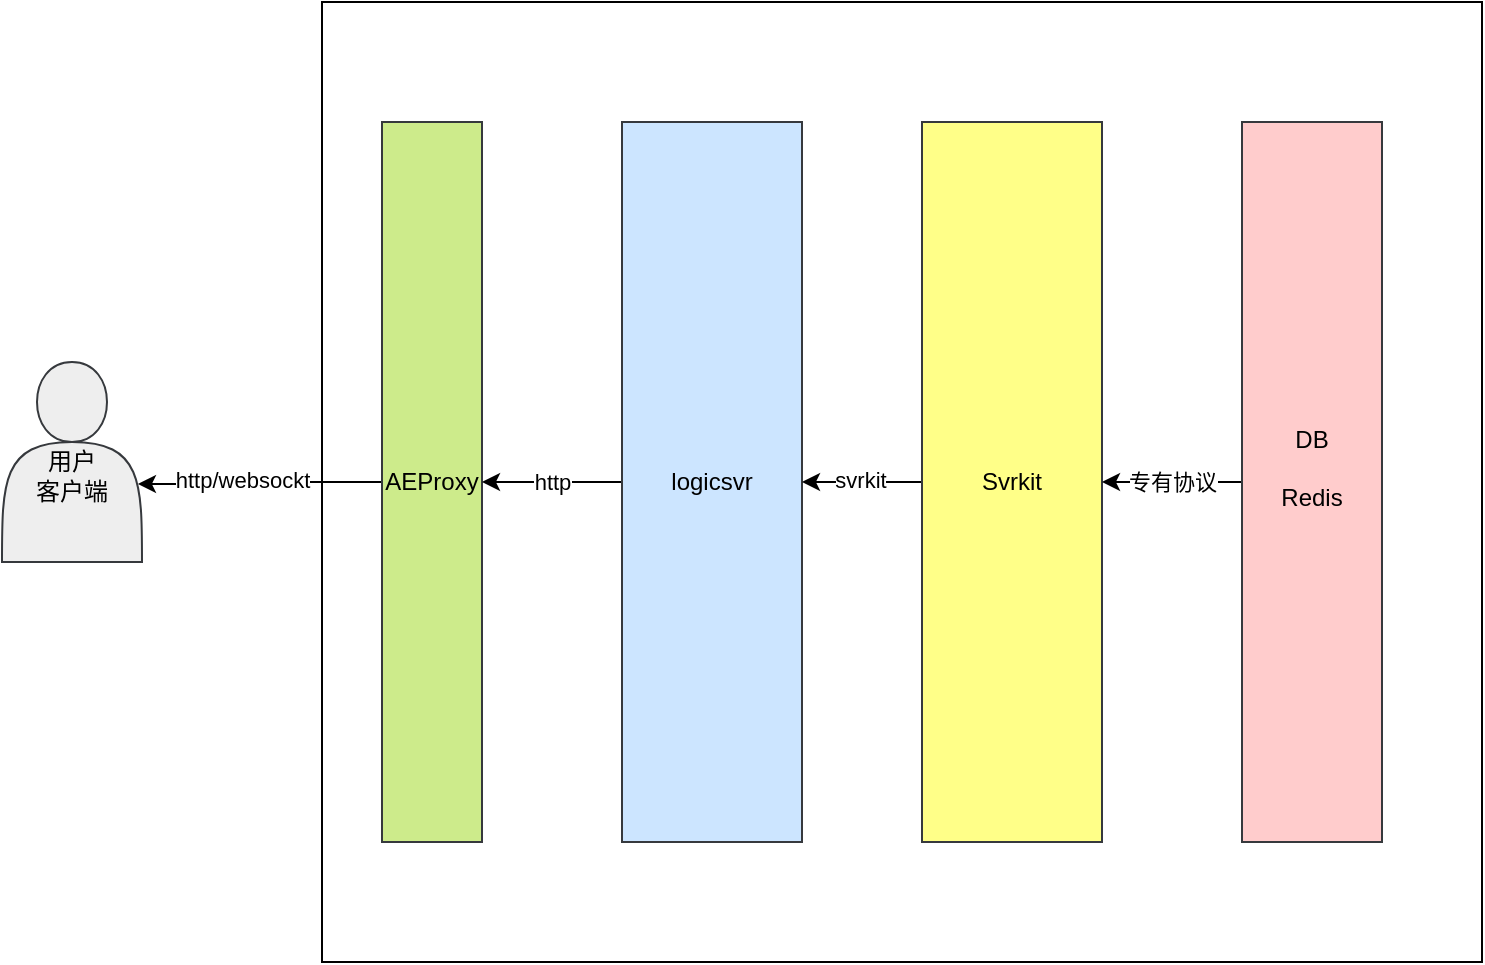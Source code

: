 <mxfile version="14.8.5" type="github">
  <diagram name="Page-1" id="12e1b939-464a-85fe-373e-61e167be1490">
    <mxGraphModel dx="946" dy="613" grid="1" gridSize="10" guides="1" tooltips="1" connect="1" arrows="1" fold="1" page="1" pageScale="1.5" pageWidth="1169" pageHeight="826" background="none" math="0" shadow="0">
      <root>
        <mxCell id="0" />
        <mxCell id="1" parent="0" />
        <mxCell id="5zBR_yFMB7YVqRJAYe8Z-5" value="" style="rounded=0;whiteSpace=wrap;html=1;" vertex="1" parent="1">
          <mxGeometry x="260" y="130" width="580" height="480" as="geometry" />
        </mxCell>
        <mxCell id="5zBR_yFMB7YVqRJAYe8Z-4" value="&lt;br&gt;用户&lt;br&gt;客户端" style="shape=actor;whiteSpace=wrap;html=1;fillColor=#eeeeee;strokeColor=#36393d;" vertex="1" parent="1">
          <mxGeometry x="100" y="310" width="70" height="100" as="geometry" />
        </mxCell>
        <mxCell id="5zBR_yFMB7YVqRJAYe8Z-15" style="edgeStyle=orthogonalEdgeStyle;rounded=0;orthogonalLoop=1;jettySize=auto;html=1;entryX=0.971;entryY=0.61;entryDx=0;entryDy=0;entryPerimeter=0;" edge="1" parent="1" source="5zBR_yFMB7YVqRJAYe8Z-7" target="5zBR_yFMB7YVqRJAYe8Z-4">
          <mxGeometry relative="1" as="geometry" />
        </mxCell>
        <mxCell id="5zBR_yFMB7YVqRJAYe8Z-16" value="http/websockt" style="edgeLabel;html=1;align=center;verticalAlign=middle;resizable=0;points=[];" vertex="1" connectable="0" parent="5zBR_yFMB7YVqRJAYe8Z-15">
          <mxGeometry x="0.156" y="-2" relative="1" as="geometry">
            <mxPoint as="offset" />
          </mxGeometry>
        </mxCell>
        <mxCell id="5zBR_yFMB7YVqRJAYe8Z-7" value="AEProxy" style="rounded=0;whiteSpace=wrap;html=1;fillColor=#cdeb8b;strokeColor=#36393d;" vertex="1" parent="1">
          <mxGeometry x="290" y="190" width="50" height="360" as="geometry" />
        </mxCell>
        <mxCell id="5zBR_yFMB7YVqRJAYe8Z-14" value="http" style="edgeStyle=orthogonalEdgeStyle;rounded=0;orthogonalLoop=1;jettySize=auto;html=1;verticalAlign=middle;" edge="1" parent="1" source="5zBR_yFMB7YVqRJAYe8Z-8" target="5zBR_yFMB7YVqRJAYe8Z-7">
          <mxGeometry relative="1" as="geometry" />
        </mxCell>
        <mxCell id="5zBR_yFMB7YVqRJAYe8Z-8" value="logicsvr" style="rounded=0;whiteSpace=wrap;html=1;fillColor=#cce5ff;strokeColor=#36393d;" vertex="1" parent="1">
          <mxGeometry x="410" y="190" width="90" height="360" as="geometry" />
        </mxCell>
        <mxCell id="5zBR_yFMB7YVqRJAYe8Z-12" style="edgeStyle=orthogonalEdgeStyle;rounded=0;orthogonalLoop=1;jettySize=auto;html=1;" edge="1" parent="1" source="5zBR_yFMB7YVqRJAYe8Z-9" target="5zBR_yFMB7YVqRJAYe8Z-8">
          <mxGeometry relative="1" as="geometry" />
        </mxCell>
        <mxCell id="5zBR_yFMB7YVqRJAYe8Z-13" value="svrkit" style="edgeLabel;html=1;align=center;verticalAlign=middle;resizable=0;points=[];" vertex="1" connectable="0" parent="5zBR_yFMB7YVqRJAYe8Z-12">
          <mxGeometry x="0.029" y="-1" relative="1" as="geometry">
            <mxPoint as="offset" />
          </mxGeometry>
        </mxCell>
        <mxCell id="5zBR_yFMB7YVqRJAYe8Z-9" value="Svrkit" style="rounded=0;whiteSpace=wrap;html=1;fillColor=#ffff88;strokeColor=#36393d;" vertex="1" parent="1">
          <mxGeometry x="560" y="190" width="90" height="360" as="geometry" />
        </mxCell>
        <mxCell id="5zBR_yFMB7YVqRJAYe8Z-11" value="专有协议" style="edgeStyle=orthogonalEdgeStyle;rounded=0;orthogonalLoop=1;jettySize=auto;html=1;" edge="1" parent="1" source="5zBR_yFMB7YVqRJAYe8Z-10" target="5zBR_yFMB7YVqRJAYe8Z-9">
          <mxGeometry relative="1" as="geometry" />
        </mxCell>
        <mxCell id="5zBR_yFMB7YVqRJAYe8Z-10" value="DB&lt;br&gt;&lt;br&gt;Redis&lt;br&gt;&lt;br&gt;" style="rounded=0;whiteSpace=wrap;html=1;fillColor=#ffcccc;strokeColor=#36393d;" vertex="1" parent="1">
          <mxGeometry x="720" y="190" width="70" height="360" as="geometry" />
        </mxCell>
      </root>
    </mxGraphModel>
  </diagram>
</mxfile>
